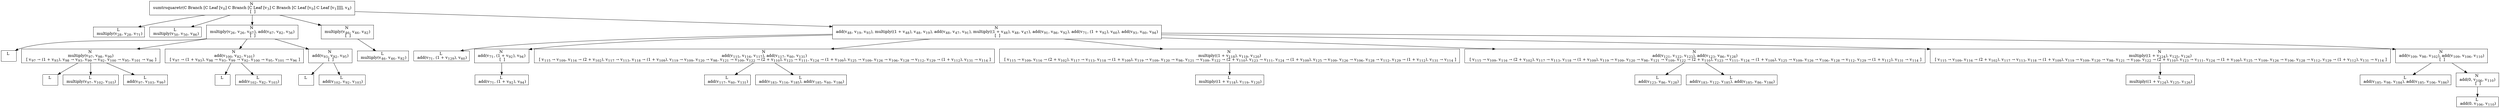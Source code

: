 digraph {
    graph [rankdir=TB
          ,bgcolor=transparent];
    node [shape=box
         ,fillcolor=white
         ,style=filled];
    0 [label=<N <BR/> sumtrsquaretr(C Branch [C Leaf [v<SUB>0</SUB>] C Branch [C Leaf [v<SUB>3</SUB>] C Branch [C Leaf [v<SUB>0</SUB>] C Leaf [v<SUB>1</SUB>]]]], v<SUB>4</SUB>) <BR/>  [  ] >];
    1 [label=<L <BR/> multiply(v<SUB>28</SUB>, v<SUB>28</SUB>, v<SUB>71</SUB>)>];
    2 [label=<L <BR/> multiply(v<SUB>50</SUB>, v<SUB>50</SUB>, v<SUB>86</SUB>)>];
    3 [label=<N <BR/> multiply(v<SUB>26</SUB>, v<SUB>26</SUB>, v<SUB>67</SUB>), add(v<SUB>67</SUB>, v<SUB>82</SUB>, v<SUB>56</SUB>) <BR/>  [  ] >];
    4 [label=<N <BR/> multiply(v<SUB>46</SUB>, v<SUB>46</SUB>, v<SUB>82</SUB>) <BR/>  [  ] >];
    5 [label=<N <BR/> add(v<SUB>48</SUB>, v<SUB>19</SUB>, v<SUB>93</SUB>), multiply((1 + v<SUB>48</SUB>), v<SUB>48</SUB>, v<SUB>19</SUB>), add(v<SUB>48</SUB>, v<SUB>47</SUB>, v<SUB>91</SUB>), multiply((1 + v<SUB>48</SUB>), v<SUB>48</SUB>, v<SUB>47</SUB>), add(v<SUB>91</SUB>, v<SUB>86</SUB>, v<SUB>92</SUB>), add(v<SUB>71</SUB>, (1 + v<SUB>92</SUB>), v<SUB>60</SUB>), add(v<SUB>93</SUB>, v<SUB>60</SUB>, v<SUB>94</SUB>) <BR/>  [  ] >];
    6 [label=<L <BR/> >];
    7 [label=<N <BR/> multiply(v<SUB>97</SUB>, v<SUB>98</SUB>, v<SUB>99</SUB>) <BR/>  [ v<SUB>97</SUB> &rarr; (1 + v<SUB>93</SUB>), v<SUB>98</SUB> &rarr; v<SUB>93</SUB>, v<SUB>99</SUB> &rarr; v<SUB>92</SUB>, v<SUB>100</SUB> &rarr; v<SUB>95</SUB>, v<SUB>101</SUB> &rarr; v<SUB>96</SUB> ] >];
    8 [label=<N <BR/> add(v<SUB>100</SUB>, v<SUB>82</SUB>, v<SUB>101</SUB>) <BR/>  [ v<SUB>97</SUB> &rarr; (1 + v<SUB>93</SUB>), v<SUB>98</SUB> &rarr; v<SUB>93</SUB>, v<SUB>99</SUB> &rarr; v<SUB>92</SUB>, v<SUB>100</SUB> &rarr; v<SUB>95</SUB>, v<SUB>101</SUB> &rarr; v<SUB>96</SUB> ] >];
    9 [label=<N <BR/> add(v<SUB>93</SUB>, v<SUB>92</SUB>, v<SUB>95</SUB>) <BR/>  [  ] >];
    10 [label=<L <BR/> >];
    11 [label=<L <BR/> multiply(v<SUB>97</SUB>, v<SUB>102</SUB>, v<SUB>103</SUB>)>];
    12 [label=<L <BR/> add(v<SUB>97</SUB>, v<SUB>103</SUB>, v<SUB>99</SUB>)>];
    13 [label=<L <BR/> >];
    14 [label=<L <BR/> add(v<SUB>102</SUB>, v<SUB>82</SUB>, v<SUB>103</SUB>)>];
    15 [label=<L <BR/> >];
    16 [label=<L <BR/> add(v<SUB>102</SUB>, v<SUB>92</SUB>, v<SUB>103</SUB>)>];
    17 [label=<L <BR/> multiply(v<SUB>46</SUB>, v<SUB>46</SUB>, v<SUB>82</SUB>)>];
    18 [label=<L <BR/> add(v<SUB>71</SUB>, (1 + v<SUB>129</SUB>), v<SUB>60</SUB>)>];
    19 [label=<N <BR/> add(v<SUB>71</SUB>, (1 + v<SUB>92</SUB>), v<SUB>94</SUB>) <BR/>  [  ] >];
    20 [label=<N <BR/> add(v<SUB>115</SUB>, v<SUB>116</SUB>, v<SUB>117</SUB>), add(v<SUB>117</SUB>, v<SUB>60</SUB>, v<SUB>131</SUB>) <BR/>  [ v<SUB>115</SUB> &rarr; v<SUB>109</SUB>, v<SUB>116</SUB> &rarr; (2 + v<SUB>102</SUB>), v<SUB>117</SUB> &rarr; v<SUB>113</SUB>, v<SUB>118</SUB> &rarr; (1 + v<SUB>109</SUB>), v<SUB>119</SUB> &rarr; v<SUB>109</SUB>, v<SUB>120</SUB> &rarr; v<SUB>98</SUB>, v<SUB>121</SUB> &rarr; v<SUB>109</SUB>, v<SUB>122</SUB> &rarr; (2 + v<SUB>110</SUB>), v<SUB>123</SUB> &rarr; v<SUB>111</SUB>, v<SUB>124</SUB> &rarr; (1 + v<SUB>109</SUB>), v<SUB>125</SUB> &rarr; v<SUB>109</SUB>, v<SUB>126</SUB> &rarr; v<SUB>106</SUB>, v<SUB>128</SUB> &rarr; v<SUB>112</SUB>, v<SUB>129</SUB> &rarr; (1 + v<SUB>112</SUB>), v<SUB>131</SUB> &rarr; v<SUB>114</SUB> ] >];
    21 [label=<N <BR/> multiply((1 + v<SUB>118</SUB>), v<SUB>119</SUB>, v<SUB>120</SUB>) <BR/>  [ v<SUB>115</SUB> &rarr; v<SUB>109</SUB>, v<SUB>116</SUB> &rarr; (2 + v<SUB>102</SUB>), v<SUB>117</SUB> &rarr; v<SUB>113</SUB>, v<SUB>118</SUB> &rarr; (1 + v<SUB>109</SUB>), v<SUB>119</SUB> &rarr; v<SUB>109</SUB>, v<SUB>120</SUB> &rarr; v<SUB>98</SUB>, v<SUB>121</SUB> &rarr; v<SUB>109</SUB>, v<SUB>122</SUB> &rarr; (2 + v<SUB>110</SUB>), v<SUB>123</SUB> &rarr; v<SUB>111</SUB>, v<SUB>124</SUB> &rarr; (1 + v<SUB>109</SUB>), v<SUB>125</SUB> &rarr; v<SUB>109</SUB>, v<SUB>126</SUB> &rarr; v<SUB>106</SUB>, v<SUB>128</SUB> &rarr; v<SUB>112</SUB>, v<SUB>129</SUB> &rarr; (1 + v<SUB>112</SUB>), v<SUB>131</SUB> &rarr; v<SUB>114</SUB> ] >];
    22 [label=<N <BR/> add(v<SUB>121</SUB>, v<SUB>122</SUB>, v<SUB>123</SUB>), add(v<SUB>123</SUB>, v<SUB>86</SUB>, v<SUB>128</SUB>) <BR/>  [ v<SUB>115</SUB> &rarr; v<SUB>109</SUB>, v<SUB>116</SUB> &rarr; (2 + v<SUB>102</SUB>), v<SUB>117</SUB> &rarr; v<SUB>113</SUB>, v<SUB>118</SUB> &rarr; (1 + v<SUB>109</SUB>), v<SUB>119</SUB> &rarr; v<SUB>109</SUB>, v<SUB>120</SUB> &rarr; v<SUB>98</SUB>, v<SUB>121</SUB> &rarr; v<SUB>109</SUB>, v<SUB>122</SUB> &rarr; (2 + v<SUB>110</SUB>), v<SUB>123</SUB> &rarr; v<SUB>111</SUB>, v<SUB>124</SUB> &rarr; (1 + v<SUB>109</SUB>), v<SUB>125</SUB> &rarr; v<SUB>109</SUB>, v<SUB>126</SUB> &rarr; v<SUB>106</SUB>, v<SUB>128</SUB> &rarr; v<SUB>112</SUB>, v<SUB>129</SUB> &rarr; (1 + v<SUB>112</SUB>), v<SUB>131</SUB> &rarr; v<SUB>114</SUB> ] >];
    23 [label=<N <BR/> multiply((1 + v<SUB>124</SUB>), v<SUB>125</SUB>, v<SUB>126</SUB>) <BR/>  [ v<SUB>115</SUB> &rarr; v<SUB>109</SUB>, v<SUB>116</SUB> &rarr; (2 + v<SUB>102</SUB>), v<SUB>117</SUB> &rarr; v<SUB>113</SUB>, v<SUB>118</SUB> &rarr; (1 + v<SUB>109</SUB>), v<SUB>119</SUB> &rarr; v<SUB>109</SUB>, v<SUB>120</SUB> &rarr; v<SUB>98</SUB>, v<SUB>121</SUB> &rarr; v<SUB>109</SUB>, v<SUB>122</SUB> &rarr; (2 + v<SUB>110</SUB>), v<SUB>123</SUB> &rarr; v<SUB>111</SUB>, v<SUB>124</SUB> &rarr; (1 + v<SUB>109</SUB>), v<SUB>125</SUB> &rarr; v<SUB>109</SUB>, v<SUB>126</SUB> &rarr; v<SUB>106</SUB>, v<SUB>128</SUB> &rarr; v<SUB>112</SUB>, v<SUB>129</SUB> &rarr; (1 + v<SUB>112</SUB>), v<SUB>131</SUB> &rarr; v<SUB>114</SUB> ] >];
    24 [label=<N <BR/> add(v<SUB>109</SUB>, v<SUB>98</SUB>, v<SUB>102</SUB>), add(v<SUB>109</SUB>, v<SUB>106</SUB>, v<SUB>110</SUB>) <BR/>  [  ] >];
    25 [label=<L <BR/> add(v<SUB>71</SUB>, (1 + v<SUB>92</SUB>), v<SUB>94</SUB>)>];
    26 [label=<L <BR/> add(v<SUB>117</SUB>, v<SUB>60</SUB>, v<SUB>131</SUB>)>];
    27 [label=<L <BR/> add(v<SUB>183</SUB>, v<SUB>116</SUB>, v<SUB>185</SUB>), add(v<SUB>185</SUB>, v<SUB>60</SUB>, v<SUB>186</SUB>)>];
    28 [label=<L <BR/> multiply((1 + v<SUB>118</SUB>), v<SUB>119</SUB>, v<SUB>120</SUB>)>];
    29 [label=<L <BR/> add(v<SUB>123</SUB>, v<SUB>86</SUB>, v<SUB>128</SUB>)>];
    30 [label=<L <BR/> add(v<SUB>183</SUB>, v<SUB>122</SUB>, v<SUB>185</SUB>), add(v<SUB>185</SUB>, v<SUB>86</SUB>, v<SUB>186</SUB>)>];
    31 [label=<L <BR/> multiply((1 + v<SUB>124</SUB>), v<SUB>125</SUB>, v<SUB>126</SUB>)>];
    32 [label=<L <BR/> add(v<SUB>185</SUB>, v<SUB>98</SUB>, v<SUB>184</SUB>), add(v<SUB>185</SUB>, v<SUB>106</SUB>, v<SUB>186</SUB>)>];
    33 [label=<N <BR/> add(0, v<SUB>106</SUB>, v<SUB>110</SUB>) <BR/>  [  ] >];
    34 [label=<L <BR/> add(0, v<SUB>106</SUB>, v<SUB>110</SUB>)>];
    0 -> 1 [label=""];
    0 -> 2 [label=""];
    0 -> 3 [label=""];
    0 -> 4 [label=""];
    0 -> 5 [label=""];
    3 -> 6 [label=""];
    3 -> 7 [label=""];
    3 -> 8 [label=""];
    3 -> 9 [label=""];
    4 -> 17 [label=""];
    5 -> 18 [label=""];
    5 -> 19 [label=""];
    5 -> 20 [label=""];
    5 -> 21 [label=""];
    5 -> 22 [label=""];
    5 -> 23 [label=""];
    5 -> 24 [label=""];
    7 -> 10 [label=""];
    7 -> 11 [label=""];
    7 -> 12 [label=""];
    8 -> 13 [label=""];
    8 -> 14 [label=""];
    9 -> 15 [label=""];
    9 -> 16 [label=""];
    19 -> 25 [label=""];
    20 -> 26 [label=""];
    20 -> 27 [label=""];
    21 -> 28 [label=""];
    22 -> 29 [label=""];
    22 -> 30 [label=""];
    23 -> 31 [label=""];
    24 -> 32 [label=""];
    24 -> 33 [label=""];
    33 -> 34 [label=""];
}